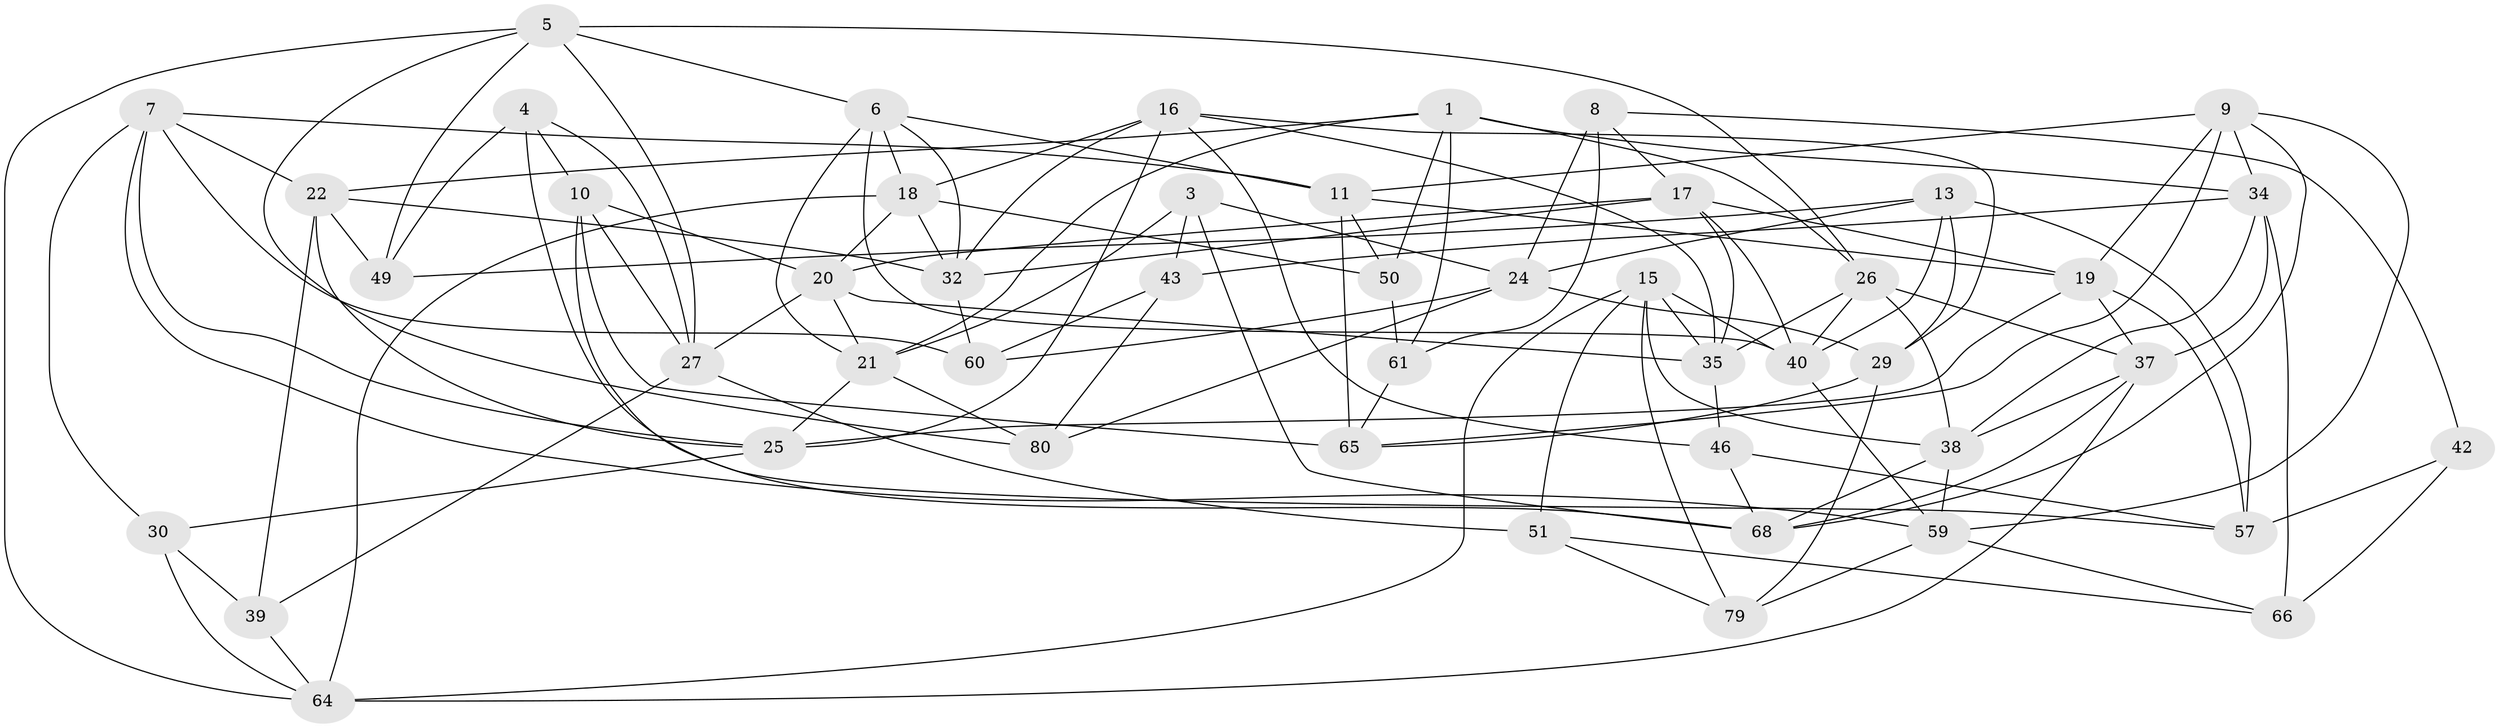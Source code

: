 // Generated by graph-tools (version 1.1) at 2025/24/03/03/25 07:24:25]
// undirected, 48 vertices, 125 edges
graph export_dot {
graph [start="1"]
  node [color=gray90,style=filled];
  1 [super="+2"];
  3;
  4;
  5 [super="+52"];
  6 [super="+70"];
  7 [super="+48"];
  8;
  9 [super="+14"];
  10 [super="+12"];
  11 [super="+58"];
  13 [super="+78"];
  15 [super="+72"];
  16 [super="+62"];
  17 [super="+36"];
  18 [super="+44"];
  19 [super="+41"];
  20 [super="+23"];
  21 [super="+77"];
  22 [super="+28"];
  24 [super="+33"];
  25 [super="+47"];
  26 [super="+74"];
  27 [super="+31"];
  29 [super="+63"];
  30;
  32 [super="+56"];
  34 [super="+54"];
  35 [super="+69"];
  37 [super="+45"];
  38 [super="+53"];
  39;
  40 [super="+55"];
  42;
  43;
  46;
  49;
  50;
  51;
  57 [super="+67"];
  59 [super="+71"];
  60;
  61;
  64 [super="+76"];
  65 [super="+75"];
  66;
  68 [super="+73"];
  79;
  80;
  1 -- 50;
  1 -- 61;
  1 -- 34;
  1 -- 21;
  1 -- 22;
  1 -- 26;
  3 -- 21;
  3 -- 24;
  3 -- 43;
  3 -- 68;
  4 -- 57;
  4 -- 49;
  4 -- 10;
  4 -- 27;
  5 -- 27;
  5 -- 26;
  5 -- 64;
  5 -- 49;
  5 -- 80;
  5 -- 6;
  6 -- 40;
  6 -- 21;
  6 -- 32;
  6 -- 18;
  6 -- 11;
  7 -- 59;
  7 -- 30;
  7 -- 60;
  7 -- 25;
  7 -- 11;
  7 -- 22;
  8 -- 42;
  8 -- 61;
  8 -- 24;
  8 -- 17;
  9 -- 19;
  9 -- 34;
  9 -- 59;
  9 -- 65;
  9 -- 11;
  9 -- 68;
  10 -- 68;
  10 -- 65 [weight=2];
  10 -- 27;
  10 -- 20;
  11 -- 50;
  11 -- 19;
  11 -- 65;
  13 -- 49;
  13 -- 24;
  13 -- 40;
  13 -- 57;
  13 -- 29 [weight=2];
  15 -- 51;
  15 -- 79;
  15 -- 38;
  15 -- 40;
  15 -- 64;
  15 -- 35;
  16 -- 35;
  16 -- 29;
  16 -- 32;
  16 -- 46;
  16 -- 18;
  16 -- 25;
  17 -- 40;
  17 -- 19;
  17 -- 32;
  17 -- 35;
  17 -- 20;
  18 -- 32;
  18 -- 50;
  18 -- 64;
  18 -- 20;
  19 -- 57;
  19 -- 25;
  19 -- 37;
  20 -- 35;
  20 -- 27;
  20 -- 21;
  21 -- 80;
  21 -- 25;
  22 -- 25;
  22 -- 49;
  22 -- 32;
  22 -- 39;
  24 -- 29;
  24 -- 80;
  24 -- 60;
  25 -- 30;
  26 -- 35;
  26 -- 40;
  26 -- 37;
  26 -- 38;
  27 -- 51;
  27 -- 39;
  29 -- 65;
  29 -- 79;
  30 -- 39;
  30 -- 64;
  32 -- 60;
  34 -- 43;
  34 -- 66;
  34 -- 37;
  34 -- 38;
  35 -- 46;
  37 -- 38;
  37 -- 68;
  37 -- 64;
  38 -- 68;
  38 -- 59;
  39 -- 64;
  40 -- 59;
  42 -- 66;
  42 -- 57 [weight=2];
  43 -- 80;
  43 -- 60;
  46 -- 57;
  46 -- 68;
  50 -- 61;
  51 -- 66;
  51 -- 79;
  59 -- 79;
  59 -- 66;
  61 -- 65;
}
